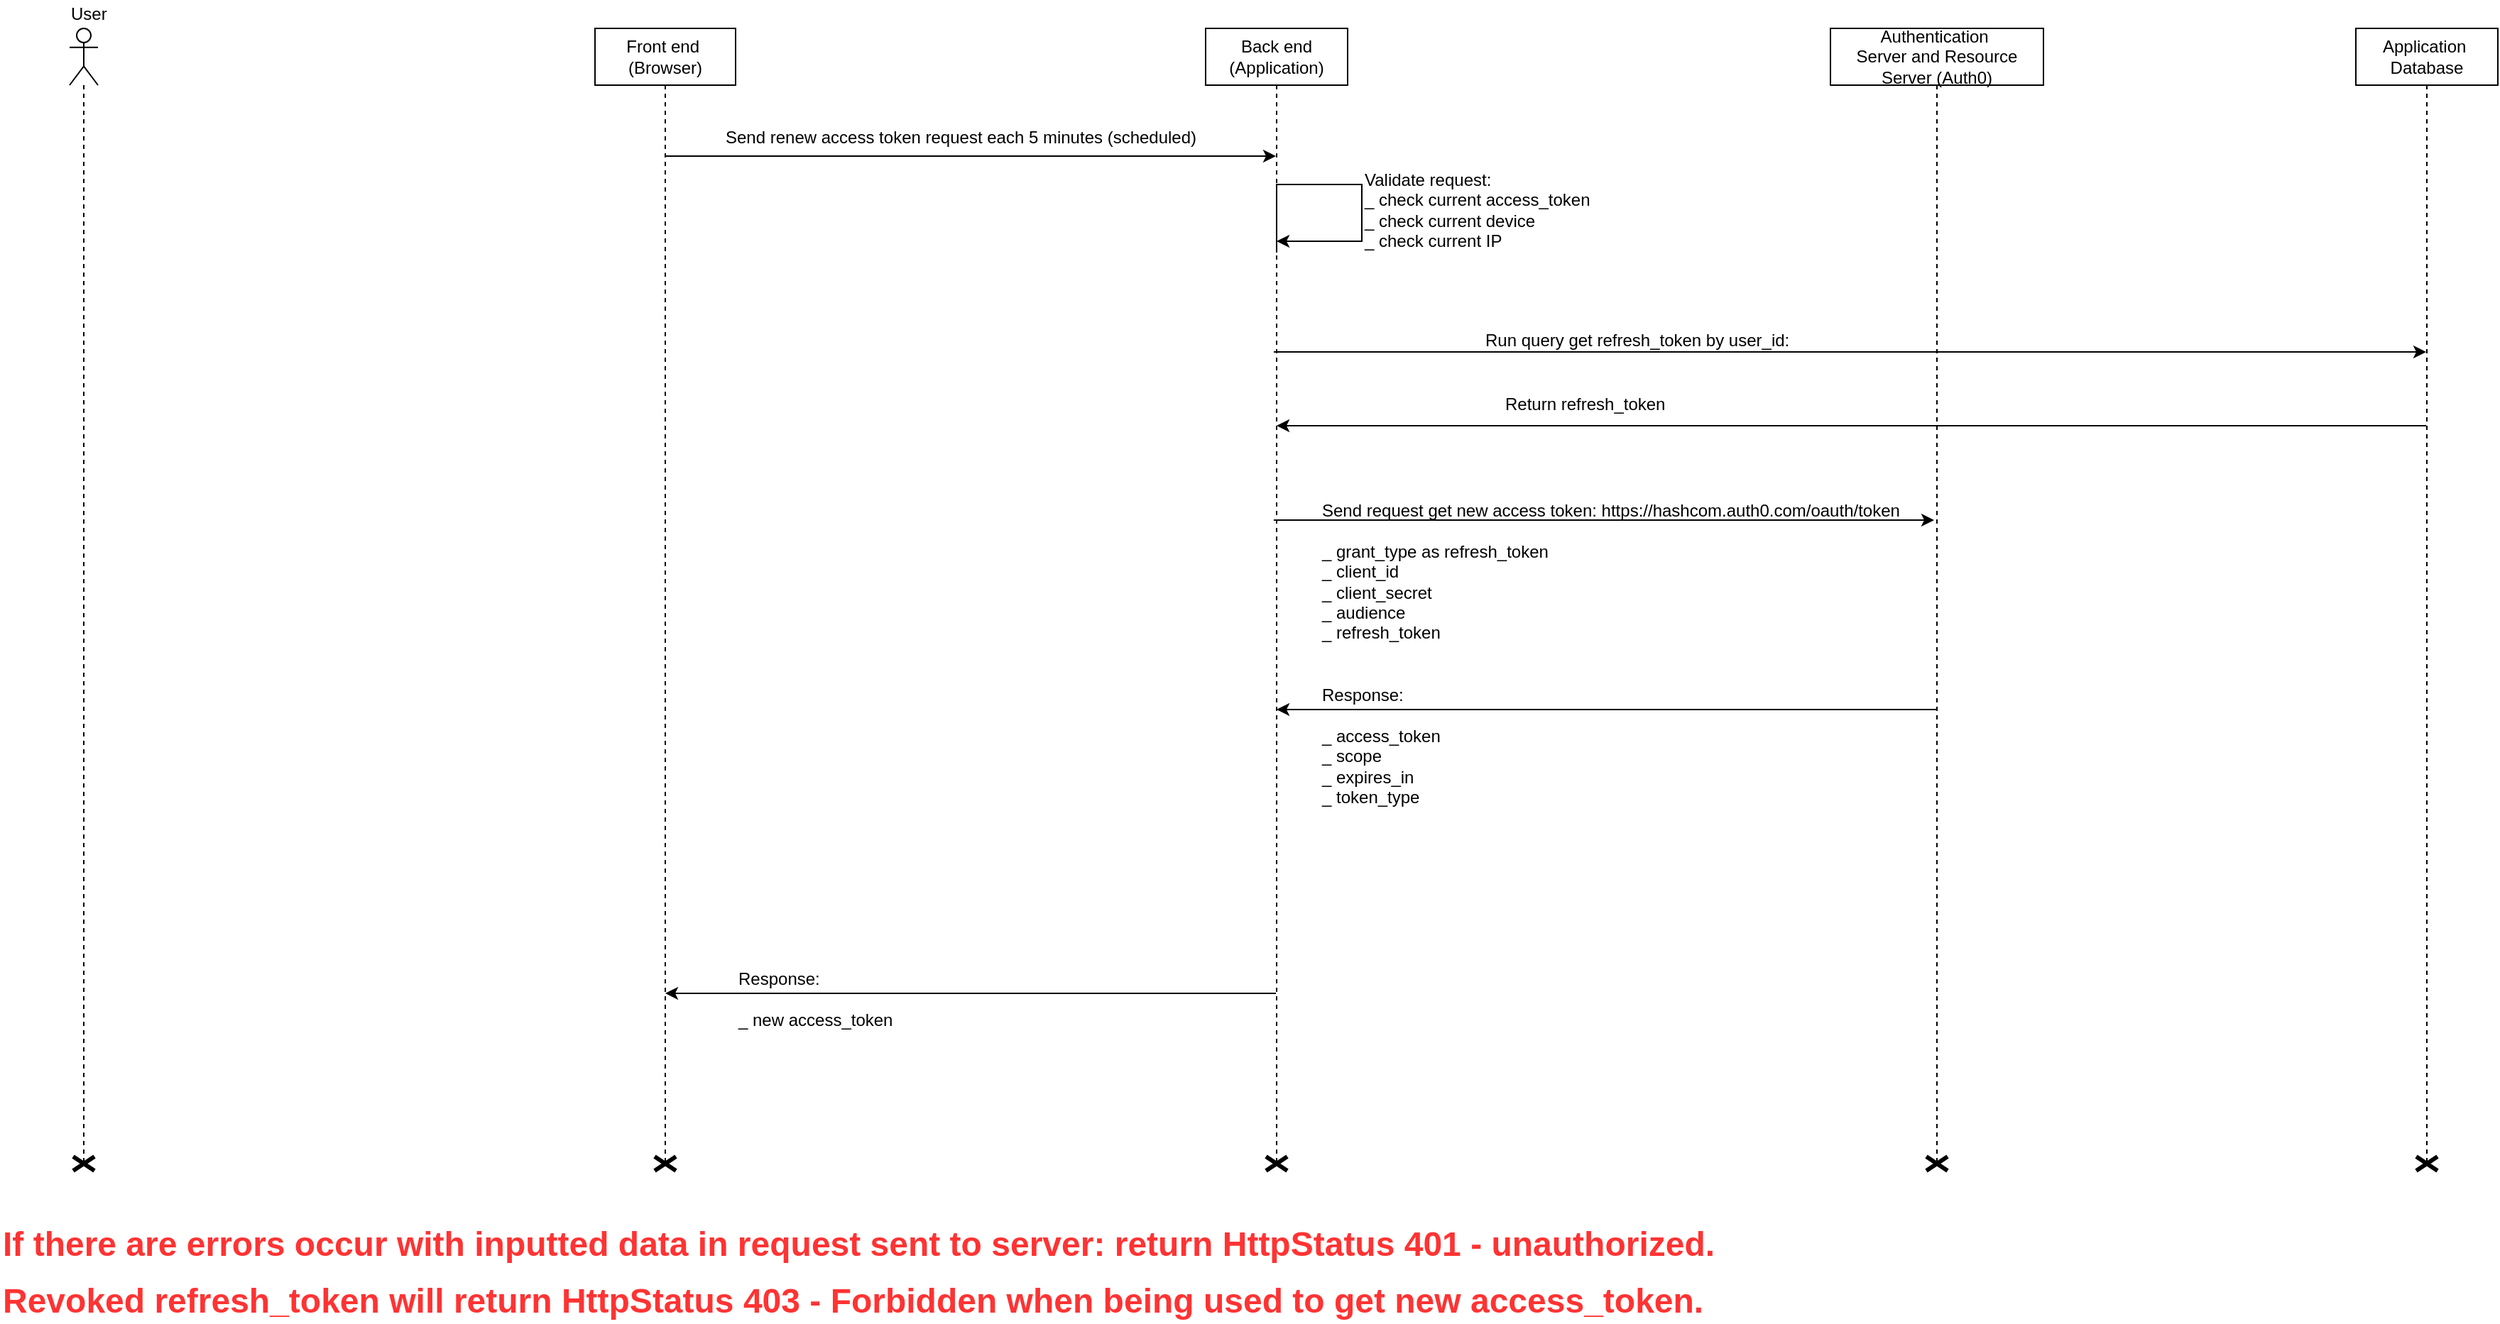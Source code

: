 <mxfile version="10.7.1" type="github"><diagram id="4n-twZM1uSqUzfRzEDH1" name="Page-1"><mxGraphModel dx="1632" dy="787" grid="1" gridSize="10" guides="1" tooltips="1" connect="1" arrows="1" fold="1" page="1" pageScale="1" pageWidth="2339" pageHeight="3300" math="0" shadow="0"><root><mxCell id="0"/><mxCell id="1" parent="0"/><mxCell id="tWPkS0rgdueXWDuHdZKd-1" style="edgeStyle=orthogonalEdgeStyle;rounded=0;orthogonalLoop=1;jettySize=auto;html=1;" edge="1" parent="1" source="tWPkS0rgdueXWDuHdZKd-2" target="tWPkS0rgdueXWDuHdZKd-7"><mxGeometry relative="1" as="geometry"><Array as="points"><mxPoint x="790" y="130"/><mxPoint x="790" y="130"/></Array></mxGeometry></mxCell><mxCell id="tWPkS0rgdueXWDuHdZKd-2" value="Front end&amp;nbsp;&lt;br&gt;(Browser)&lt;br&gt;" style="shape=umlLifeline;perimeter=lifelinePerimeter;whiteSpace=wrap;html=1;container=1;collapsible=0;recursiveResize=0;outlineConnect=0;" vertex="1" parent="1"><mxGeometry x="520" y="40" width="99" height="800" as="geometry"/></mxCell><mxCell id="tWPkS0rgdueXWDuHdZKd-3" value="Authentication&amp;nbsp;&lt;br&gt;Server and Resource Server (Auth0)&lt;br&gt;" style="shape=umlLifeline;perimeter=lifelinePerimeter;whiteSpace=wrap;html=1;container=1;collapsible=0;recursiveResize=0;outlineConnect=0;" vertex="1" parent="1"><mxGeometry x="1390" y="40" width="150" height="800" as="geometry"/></mxCell><mxCell id="tWPkS0rgdueXWDuHdZKd-5" style="edgeStyle=orthogonalEdgeStyle;rounded=0;orthogonalLoop=1;jettySize=auto;html=1;" edge="1" parent="1" source="tWPkS0rgdueXWDuHdZKd-7" target="tWPkS0rgdueXWDuHdZKd-2"><mxGeometry relative="1" as="geometry"><Array as="points"><mxPoint x="920" y="720"/><mxPoint x="920" y="720"/></Array></mxGeometry></mxCell><mxCell id="tWPkS0rgdueXWDuHdZKd-7" value="Back end&lt;br&gt;(Application)&lt;br&gt;" style="shape=umlLifeline;perimeter=lifelinePerimeter;whiteSpace=wrap;html=1;container=1;collapsible=0;recursiveResize=0;outlineConnect=0;" vertex="1" parent="1"><mxGeometry x="950" y="40" width="100" height="800" as="geometry"/></mxCell><mxCell id="tWPkS0rgdueXWDuHdZKd-9" value="Send renew access token request each 5 minutes (scheduled)&lt;br&gt;&lt;br&gt;" style="text;html=1;resizable=0;points=[];autosize=1;align=left;verticalAlign=top;spacingTop=-4;" vertex="1" parent="1"><mxGeometry x="610" y="107" width="350" height="30" as="geometry"/></mxCell><mxCell id="tWPkS0rgdueXWDuHdZKd-11" value="" style="shape=umlLifeline;participant=umlActor;perimeter=lifelinePerimeter;whiteSpace=wrap;html=1;container=1;collapsible=0;recursiveResize=0;verticalAlign=top;spacingTop=36;labelBackgroundColor=#ffffff;outlineConnect=0;" vertex="1" parent="1"><mxGeometry x="150" y="40" width="20" height="800" as="geometry"/></mxCell><mxCell id="tWPkS0rgdueXWDuHdZKd-12" value="User&amp;nbsp;&lt;br&gt;" style="text;html=1;resizable=0;points=[];autosize=1;align=left;verticalAlign=top;spacingTop=-4;" vertex="1" parent="1"><mxGeometry x="149" y="20" width="40" height="20" as="geometry"/></mxCell><mxCell id="tWPkS0rgdueXWDuHdZKd-13" value="Validate request:&lt;br&gt;_ check current access_token&lt;br&gt;_ check current device&lt;br&gt;_ check current IP&lt;br&gt;&lt;br&gt;" style="text;html=1;resizable=0;points=[];autosize=1;align=left;verticalAlign=top;spacingTop=-4;" vertex="1" parent="1"><mxGeometry x="1060" y="137" width="170" height="70" as="geometry"/></mxCell><mxCell id="tWPkS0rgdueXWDuHdZKd-39" style="edgeStyle=orthogonalEdgeStyle;rounded=0;orthogonalLoop=1;jettySize=auto;html=1;" edge="1" parent="1" source="tWPkS0rgdueXWDuHdZKd-14" target="tWPkS0rgdueXWDuHdZKd-7"><mxGeometry relative="1" as="geometry"><Array as="points"><mxPoint x="1520" y="320"/><mxPoint x="1520" y="320"/></Array></mxGeometry></mxCell><mxCell id="tWPkS0rgdueXWDuHdZKd-14" value="Application&amp;nbsp;&lt;br&gt;Database&lt;br&gt;" style="shape=umlLifeline;perimeter=lifelinePerimeter;whiteSpace=wrap;html=1;container=1;collapsible=0;recursiveResize=0;outlineConnect=0;" vertex="1" parent="1"><mxGeometry x="1760" y="40" width="100" height="800" as="geometry"/></mxCell><mxCell id="tWPkS0rgdueXWDuHdZKd-16" value="Response:&lt;br&gt;&lt;br&gt;_ new access_token&lt;br&gt;" style="text;html=1;resizable=0;points=[];autosize=1;align=left;verticalAlign=top;spacingTop=-4;" vertex="1" parent="1"><mxGeometry x="619" y="700" width="120" height="40" as="geometry"/></mxCell><mxCell id="tWPkS0rgdueXWDuHdZKd-17" value="&lt;font style=&quot;font-size: 24px&quot; color=&quot;#ff3333&quot;&gt;If there are errors occur with inputted data in request sent to server: return HttpStatus 401 - unauthorized.&lt;/font&gt;&lt;br&gt;" style="text;html=1;resizable=0;points=[];autosize=1;align=left;verticalAlign=top;spacingTop=-4;fontStyle=1" vertex="1" parent="1"><mxGeometry x="101" y="880" width="1130" height="20" as="geometry"/></mxCell><mxCell id="tWPkS0rgdueXWDuHdZKd-18" style="edgeStyle=orthogonalEdgeStyle;rounded=0;orthogonalLoop=1;jettySize=auto;html=1;" edge="1" parent="1" target="tWPkS0rgdueXWDuHdZKd-7"><mxGeometry relative="1" as="geometry"><mxPoint x="1000" y="198" as="sourcePoint"/><mxPoint x="1050" y="218" as="targetPoint"/><Array as="points"><mxPoint x="1000" y="150"/><mxPoint x="1060" y="150"/><mxPoint x="1060" y="190"/></Array></mxGeometry></mxCell><mxCell id="tWPkS0rgdueXWDuHdZKd-20" style="edgeStyle=orthogonalEdgeStyle;rounded=0;orthogonalLoop=1;jettySize=auto;html=1;" edge="1" parent="1" target="tWPkS0rgdueXWDuHdZKd-14"><mxGeometry relative="1" as="geometry"><Array as="points"><mxPoint x="1630" y="268"/><mxPoint x="1630" y="268"/></Array><mxPoint x="998" y="268" as="sourcePoint"/><mxPoint x="1463" y="268" as="targetPoint"/></mxGeometry></mxCell><mxCell id="tWPkS0rgdueXWDuHdZKd-21" value="&lt;span&gt;Run query get refresh_token by user_id:&lt;br&gt;&lt;/span&gt;&lt;br&gt;" style="text;html=1;resizable=0;points=[];autosize=1;align=left;verticalAlign=top;spacingTop=-4;" vertex="1" parent="1"><mxGeometry x="1145" y="250" width="230" height="30" as="geometry"/></mxCell><mxCell id="tWPkS0rgdueXWDuHdZKd-23" style="edgeStyle=orthogonalEdgeStyle;rounded=0;orthogonalLoop=1;jettySize=auto;html=1;" edge="1" parent="1"><mxGeometry relative="1" as="geometry"><Array as="points"><mxPoint x="1228.5" y="386.5"/><mxPoint x="1228.5" y="386.5"/></Array><mxPoint x="998" y="386.5" as="sourcePoint"/><mxPoint x="1463" y="386.5" as="targetPoint"/></mxGeometry></mxCell><mxCell id="tWPkS0rgdueXWDuHdZKd-24" value="Send request get new access token:&amp;nbsp;&lt;span&gt;https://hashcom.auth0.com/oauth/token&lt;br&gt;&lt;/span&gt;&lt;br&gt;_ grant_type as refresh_token&lt;br&gt;_ client_id&lt;br&gt;_ client_secret&lt;br&gt;_ audience&lt;br&gt;_&amp;nbsp;&lt;span&gt;refresh_token&lt;/span&gt;&lt;br&gt;" style="text;html=1;resizable=0;points=[];autosize=1;align=left;verticalAlign=top;spacingTop=-4;" vertex="1" parent="1"><mxGeometry x="1030" y="370" width="420" height="100" as="geometry"/></mxCell><mxCell id="tWPkS0rgdueXWDuHdZKd-25" style="edgeStyle=orthogonalEdgeStyle;rounded=0;orthogonalLoop=1;jettySize=auto;html=1;" edge="1" parent="1"><mxGeometry relative="1" as="geometry"><Array as="points"><mxPoint x="1220.5" y="520"/><mxPoint x="1220.5" y="520"/></Array><mxPoint x="1465" y="520" as="sourcePoint"/><mxPoint x="1000" y="520" as="targetPoint"/></mxGeometry></mxCell><mxCell id="tWPkS0rgdueXWDuHdZKd-26" value="Response:&lt;br&gt;&lt;br&gt;_&amp;nbsp;access_token&lt;br&gt;_ scope&lt;br&gt;_ expires_in&lt;br&gt;_ token_type&lt;br&gt;" style="text;html=1;resizable=0;points=[];autosize=1;align=left;verticalAlign=top;spacingTop=-4;" vertex="1" parent="1"><mxGeometry x="1030" y="500" width="100" height="90" as="geometry"/></mxCell><mxCell id="tWPkS0rgdueXWDuHdZKd-31" value="&lt;font color=&quot;#ff3333&quot;&gt;&lt;span style=&quot;font-size: 24px&quot;&gt;Revoked refresh_token will return HttpStatus 403 - Forbidden when being used to get new access_token.&lt;/span&gt;&lt;/font&gt;" style="text;html=1;resizable=0;points=[];autosize=1;align=left;verticalAlign=top;spacingTop=-4;fontStyle=1" vertex="1" parent="1"><mxGeometry x="101" y="920" width="1130" height="20" as="geometry"/></mxCell><mxCell id="tWPkS0rgdueXWDuHdZKd-32" value="" style="shape=umlDestroy;whiteSpace=wrap;html=1;strokeWidth=3;" vertex="1" parent="1"><mxGeometry x="1457.5" y="835" width="15" height="10" as="geometry"/></mxCell><mxCell id="tWPkS0rgdueXWDuHdZKd-33" value="" style="shape=umlDestroy;whiteSpace=wrap;html=1;strokeWidth=3;" vertex="1" parent="1"><mxGeometry x="152.5" y="835" width="15" height="10" as="geometry"/></mxCell><mxCell id="tWPkS0rgdueXWDuHdZKd-34" value="" style="shape=umlDestroy;whiteSpace=wrap;html=1;strokeWidth=3;" vertex="1" parent="1"><mxGeometry x="562" y="835" width="15" height="10" as="geometry"/></mxCell><mxCell id="tWPkS0rgdueXWDuHdZKd-35" value="" style="shape=umlDestroy;whiteSpace=wrap;html=1;strokeWidth=3;" vertex="1" parent="1"><mxGeometry x="992.5" y="835" width="15" height="10" as="geometry"/></mxCell><mxCell id="tWPkS0rgdueXWDuHdZKd-36" value="" style="shape=umlDestroy;whiteSpace=wrap;html=1;strokeWidth=3;" vertex="1" parent="1"><mxGeometry x="1802.5" y="835" width="15" height="10" as="geometry"/></mxCell><mxCell id="tWPkS0rgdueXWDuHdZKd-40" value="Return refresh_token" style="text;html=1;resizable=0;points=[];autosize=1;align=left;verticalAlign=top;spacingTop=-4;" vertex="1" parent="1"><mxGeometry x="1159" y="295" width="130" height="20" as="geometry"/></mxCell></root></mxGraphModel></diagram></mxfile>